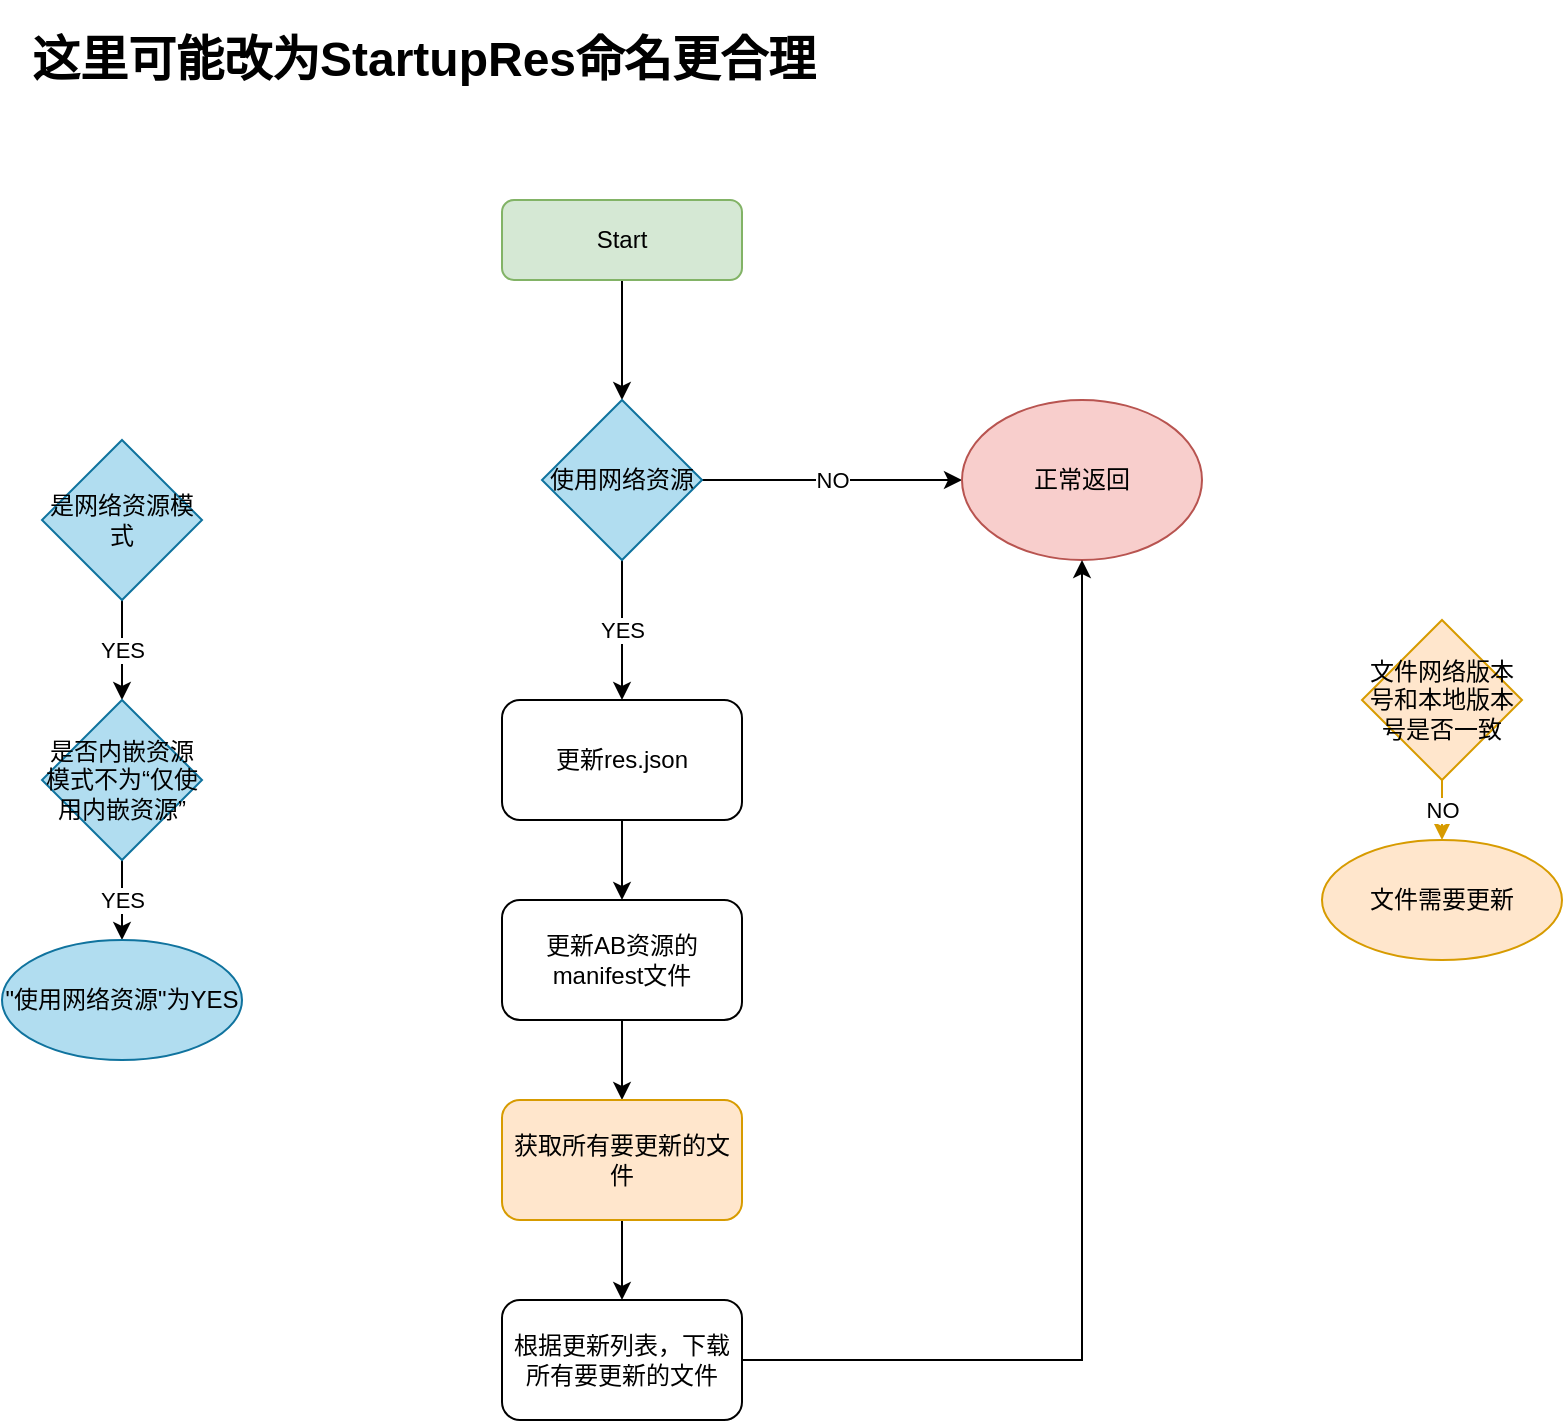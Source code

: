 <mxfile version="20.2.3" type="device"><diagram id="C5RBs43oDa-KdzZeNtuy" name="Page-1"><mxGraphModel dx="1422" dy="865" grid="1" gridSize="10" guides="1" tooltips="1" connect="1" arrows="1" fold="1" page="1" pageScale="1" pageWidth="827" pageHeight="1169" math="0" shadow="0"><root><mxCell id="WIyWlLk6GJQsqaUBKTNV-0"/><mxCell id="WIyWlLk6GJQsqaUBKTNV-1" parent="WIyWlLk6GJQsqaUBKTNV-0"/><mxCell id="y8ljHlE-nYR1V-ZYTRyt-1" style="edgeStyle=orthogonalEdgeStyle;rounded=0;orthogonalLoop=1;jettySize=auto;html=1;entryX=0.5;entryY=0;entryDx=0;entryDy=0;" parent="WIyWlLk6GJQsqaUBKTNV-1" source="WIyWlLk6GJQsqaUBKTNV-3" target="y8ljHlE-nYR1V-ZYTRyt-0" edge="1"><mxGeometry relative="1" as="geometry"/></mxCell><mxCell id="WIyWlLk6GJQsqaUBKTNV-3" value="Start" style="rounded=1;whiteSpace=wrap;html=1;fontSize=12;glass=0;strokeWidth=1;shadow=0;fillColor=#d5e8d4;strokeColor=#82b366;" parent="WIyWlLk6GJQsqaUBKTNV-1" vertex="1"><mxGeometry x="270" y="110" width="120" height="40" as="geometry"/></mxCell><mxCell id="051Bod_vb6KgZzwjSjS4-2" value="NO" style="edgeStyle=orthogonalEdgeStyle;rounded=0;orthogonalLoop=1;jettySize=auto;html=1;exitX=1;exitY=0.5;exitDx=0;exitDy=0;entryX=0;entryY=0.5;entryDx=0;entryDy=0;" edge="1" parent="WIyWlLk6GJQsqaUBKTNV-1" source="y8ljHlE-nYR1V-ZYTRyt-0" target="051Bod_vb6KgZzwjSjS4-1"><mxGeometry relative="1" as="geometry"/></mxCell><mxCell id="051Bod_vb6KgZzwjSjS4-4" value="YES" style="edgeStyle=orthogonalEdgeStyle;rounded=0;orthogonalLoop=1;jettySize=auto;html=1;exitX=0.5;exitY=1;exitDx=0;exitDy=0;entryX=0.5;entryY=0;entryDx=0;entryDy=0;" edge="1" parent="WIyWlLk6GJQsqaUBKTNV-1" source="y8ljHlE-nYR1V-ZYTRyt-0" target="051Bod_vb6KgZzwjSjS4-3"><mxGeometry relative="1" as="geometry"/></mxCell><mxCell id="y8ljHlE-nYR1V-ZYTRyt-0" value="使用网络资源" style="rhombus;whiteSpace=wrap;html=1;fillColor=#b1ddf0;strokeColor=#10739e;" parent="WIyWlLk6GJQsqaUBKTNV-1" vertex="1"><mxGeometry x="290" y="210" width="80" height="80" as="geometry"/></mxCell><mxCell id="NzKCku2U2kgPAwxSgR5y-16" value="YES" style="edgeStyle=orthogonalEdgeStyle;rounded=0;orthogonalLoop=1;jettySize=auto;html=1;entryX=0.5;entryY=0;entryDx=0;entryDy=0;" parent="WIyWlLk6GJQsqaUBKTNV-1" source="NzKCku2U2kgPAwxSgR5y-14" target="NzKCku2U2kgPAwxSgR5y-17" edge="1"><mxGeometry relative="1" as="geometry"><mxPoint x="80" y="240" as="targetPoint"/></mxGeometry></mxCell><mxCell id="NzKCku2U2kgPAwxSgR5y-14" value="是网络资源模式" style="rhombus;whiteSpace=wrap;html=1;fillColor=#b1ddf0;strokeColor=#10739e;" parent="WIyWlLk6GJQsqaUBKTNV-1" vertex="1"><mxGeometry x="40" y="230" width="80" height="80" as="geometry"/></mxCell><mxCell id="NzKCku2U2kgPAwxSgR5y-20" value="YES" style="edgeStyle=orthogonalEdgeStyle;rounded=0;orthogonalLoop=1;jettySize=auto;html=1;" parent="WIyWlLk6GJQsqaUBKTNV-1" source="NzKCku2U2kgPAwxSgR5y-17" target="NzKCku2U2kgPAwxSgR5y-19" edge="1"><mxGeometry relative="1" as="geometry"/></mxCell><mxCell id="NzKCku2U2kgPAwxSgR5y-17" value="是否内嵌资源模式不为“仅使用内嵌资源”" style="rhombus;whiteSpace=wrap;html=1;fillColor=#b1ddf0;strokeColor=#10739e;" parent="WIyWlLk6GJQsqaUBKTNV-1" vertex="1"><mxGeometry x="40" y="360" width="80" height="80" as="geometry"/></mxCell><mxCell id="NzKCku2U2kgPAwxSgR5y-19" value="&quot;使用网络资源&quot;为YES" style="ellipse;whiteSpace=wrap;html=1;fillColor=#b1ddf0;strokeColor=#10739e;" parent="WIyWlLk6GJQsqaUBKTNV-1" vertex="1"><mxGeometry x="20" y="480" width="120" height="60" as="geometry"/></mxCell><mxCell id="051Bod_vb6KgZzwjSjS4-0" value="&lt;h1&gt;这里可能改为StartupRes命名更合理&lt;/h1&gt;" style="text;html=1;strokeColor=none;fillColor=none;spacing=5;spacingTop=-20;whiteSpace=wrap;overflow=hidden;rounded=0;" vertex="1" parent="WIyWlLk6GJQsqaUBKTNV-1"><mxGeometry x="30" y="20" width="470" height="120" as="geometry"/></mxCell><mxCell id="051Bod_vb6KgZzwjSjS4-1" value="正常返回" style="ellipse;whiteSpace=wrap;html=1;fillColor=#f8cecc;strokeColor=#b85450;" vertex="1" parent="WIyWlLk6GJQsqaUBKTNV-1"><mxGeometry x="500" y="210" width="120" height="80" as="geometry"/></mxCell><mxCell id="051Bod_vb6KgZzwjSjS4-6" value="" style="edgeStyle=orthogonalEdgeStyle;rounded=0;orthogonalLoop=1;jettySize=auto;html=1;" edge="1" parent="WIyWlLk6GJQsqaUBKTNV-1" source="051Bod_vb6KgZzwjSjS4-3" target="051Bod_vb6KgZzwjSjS4-5"><mxGeometry relative="1" as="geometry"/></mxCell><mxCell id="051Bod_vb6KgZzwjSjS4-3" value="更新res.json" style="rounded=1;whiteSpace=wrap;html=1;" vertex="1" parent="WIyWlLk6GJQsqaUBKTNV-1"><mxGeometry x="270" y="360" width="120" height="60" as="geometry"/></mxCell><mxCell id="051Bod_vb6KgZzwjSjS4-8" value="" style="edgeStyle=orthogonalEdgeStyle;rounded=0;orthogonalLoop=1;jettySize=auto;html=1;" edge="1" parent="WIyWlLk6GJQsqaUBKTNV-1" source="051Bod_vb6KgZzwjSjS4-5" target="051Bod_vb6KgZzwjSjS4-7"><mxGeometry relative="1" as="geometry"/></mxCell><mxCell id="051Bod_vb6KgZzwjSjS4-5" value="更新AB资源的manifest文件" style="whiteSpace=wrap;html=1;rounded=1;" vertex="1" parent="WIyWlLk6GJQsqaUBKTNV-1"><mxGeometry x="270" y="460" width="120" height="60" as="geometry"/></mxCell><mxCell id="051Bod_vb6KgZzwjSjS4-13" style="edgeStyle=orthogonalEdgeStyle;rounded=0;orthogonalLoop=1;jettySize=auto;html=1;exitX=0.5;exitY=1;exitDx=0;exitDy=0;entryX=0.5;entryY=0;entryDx=0;entryDy=0;" edge="1" parent="WIyWlLk6GJQsqaUBKTNV-1" source="051Bod_vb6KgZzwjSjS4-7" target="051Bod_vb6KgZzwjSjS4-12"><mxGeometry relative="1" as="geometry"/></mxCell><mxCell id="051Bod_vb6KgZzwjSjS4-7" value="获取所有要更新的文件" style="whiteSpace=wrap;html=1;rounded=1;fillColor=#ffe6cc;strokeColor=#d79b00;" vertex="1" parent="WIyWlLk6GJQsqaUBKTNV-1"><mxGeometry x="270" y="560" width="120" height="60" as="geometry"/></mxCell><mxCell id="051Bod_vb6KgZzwjSjS4-11" value="NO" style="edgeStyle=orthogonalEdgeStyle;rounded=0;orthogonalLoop=1;jettySize=auto;html=1;fillColor=#ffe6cc;strokeColor=#d79b00;" edge="1" parent="WIyWlLk6GJQsqaUBKTNV-1" source="051Bod_vb6KgZzwjSjS4-9" target="051Bod_vb6KgZzwjSjS4-10"><mxGeometry relative="1" as="geometry"/></mxCell><mxCell id="051Bod_vb6KgZzwjSjS4-9" value="文件网络版本号和本地版本号是否一致" style="rhombus;whiteSpace=wrap;html=1;fillColor=#ffe6cc;strokeColor=#d79b00;" vertex="1" parent="WIyWlLk6GJQsqaUBKTNV-1"><mxGeometry x="700" y="320" width="80" height="80" as="geometry"/></mxCell><mxCell id="051Bod_vb6KgZzwjSjS4-10" value="文件需要更新" style="ellipse;whiteSpace=wrap;html=1;fillColor=#ffe6cc;strokeColor=#d79b00;" vertex="1" parent="WIyWlLk6GJQsqaUBKTNV-1"><mxGeometry x="680" y="430" width="120" height="60" as="geometry"/></mxCell><mxCell id="051Bod_vb6KgZzwjSjS4-14" style="edgeStyle=orthogonalEdgeStyle;rounded=0;orthogonalLoop=1;jettySize=auto;html=1;exitX=1;exitY=0.5;exitDx=0;exitDy=0;entryX=0.5;entryY=1;entryDx=0;entryDy=0;" edge="1" parent="WIyWlLk6GJQsqaUBKTNV-1" source="051Bod_vb6KgZzwjSjS4-12" target="051Bod_vb6KgZzwjSjS4-1"><mxGeometry relative="1" as="geometry"/></mxCell><mxCell id="051Bod_vb6KgZzwjSjS4-12" value="根据更新列表，下载所有要更新的文件" style="rounded=1;whiteSpace=wrap;html=1;" vertex="1" parent="WIyWlLk6GJQsqaUBKTNV-1"><mxGeometry x="270" y="660" width="120" height="60" as="geometry"/></mxCell></root></mxGraphModel></diagram></mxfile>